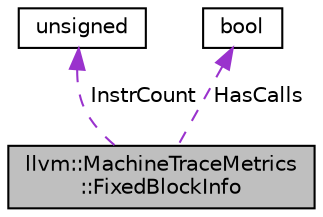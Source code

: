digraph "llvm::MachineTraceMetrics::FixedBlockInfo"
{
 // LATEX_PDF_SIZE
  bgcolor="transparent";
  edge [fontname="Helvetica",fontsize="10",labelfontname="Helvetica",labelfontsize="10"];
  node [fontname="Helvetica",fontsize="10",shape="box"];
  Node1 [label="llvm::MachineTraceMetrics\l::FixedBlockInfo",height=0.2,width=0.4,color="black", fillcolor="grey75", style="filled", fontcolor="black",tooltip="Per-basic block information that doesn't depend on the trace through the block."];
  Node2 -> Node1 [dir="back",color="darkorchid3",fontsize="10",style="dashed",label=" InstrCount" ,fontname="Helvetica"];
  Node2 [label="unsigned",height=0.2,width=0.4,color="black",URL="$classunsigned.html",tooltip=" "];
  Node3 -> Node1 [dir="back",color="darkorchid3",fontsize="10",style="dashed",label=" HasCalls" ,fontname="Helvetica"];
  Node3 [label="bool",height=0.2,width=0.4,color="black",URL="$classbool.html",tooltip=" "];
}
